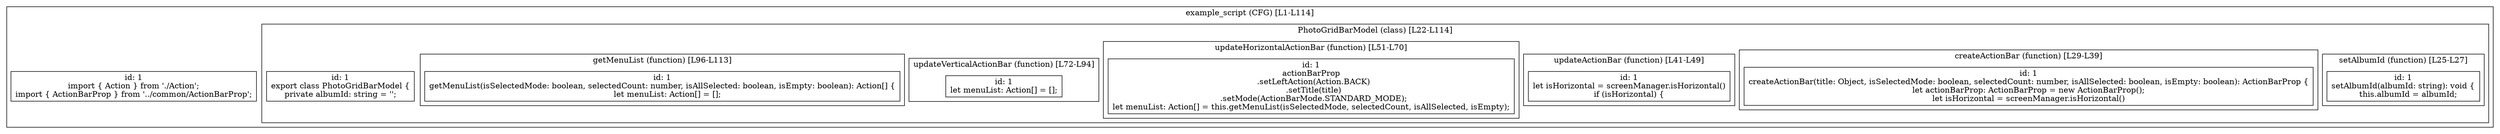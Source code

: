 digraph "75.ts" {
  subgraph "cluster_1" {
    label="example_script (CFG) [L1-L114]";
    node_1_1 [label="id: 1\nimport { Action } from './Action';
import { ActionBarProp } from '../common/ActionBarProp';", shape=box];
  subgraph "cluster_2" {
    label="PhotoGridBarModel (class) [L22-L114]";
    node_2_1 [label="id: 1\nexport class PhotoGridBarModel {
private albumId: string = '';", shape=box];
  subgraph "cluster_3" {
    label="setAlbumId (function) [L25-L27]";
    node_3_1 [label="id: 1\nsetAlbumId(albumId: string): void {
    this.albumId = albumId;", shape=box];
  }
  subgraph "cluster_4" {
    label="createActionBar (function) [L29-L39]";
    node_4_1 [label="id: 1\ncreateActionBar(title: Object, isSelectedMode: boolean, selectedCount: number, isAllSelected: boolean, isEmpty: boolean): ActionBarProp {
let actionBarProp: ActionBarProp = new ActionBarProp();
let isHorizontal = screenManager.isHorizontal()", shape=box];
  }
  subgraph "cluster_5" {
    label="updateActionBar (function) [L41-L49]";
    node_5_1 [label="id: 1\nlet isHorizontal = screenManager.isHorizontal()
if (isHorizontal) {", shape=box];
  }
  subgraph "cluster_6" {
    label="updateHorizontalActionBar (function) [L51-L70]";
    node_6_1 [label="id: 1\nactionBarProp
  .setLeftAction(Action.BACK)
  .setTitle(title)
  .setMode(ActionBarMode.STANDARD_MODE);
let menuList: Action[] = this.getMenuList(isSelectedMode, selectedCount, isAllSelected, isEmpty);", shape=box];
  }
  subgraph "cluster_7" {
    label="updateVerticalActionBar (function) [L72-L94]";
    node_7_1 [label="id: 1\nlet menuList: Action[] = [];", shape=box];
  }
  subgraph "cluster_8" {
    label="getMenuList (function) [L96-L113]";
    node_8_1 [label="id: 1\ngetMenuList(isSelectedMode: boolean, selectedCount: number, isAllSelected: boolean, isEmpty: boolean): Action[] {
    let menuList: Action[] = [];", shape=box];
  }
  }
  }
}